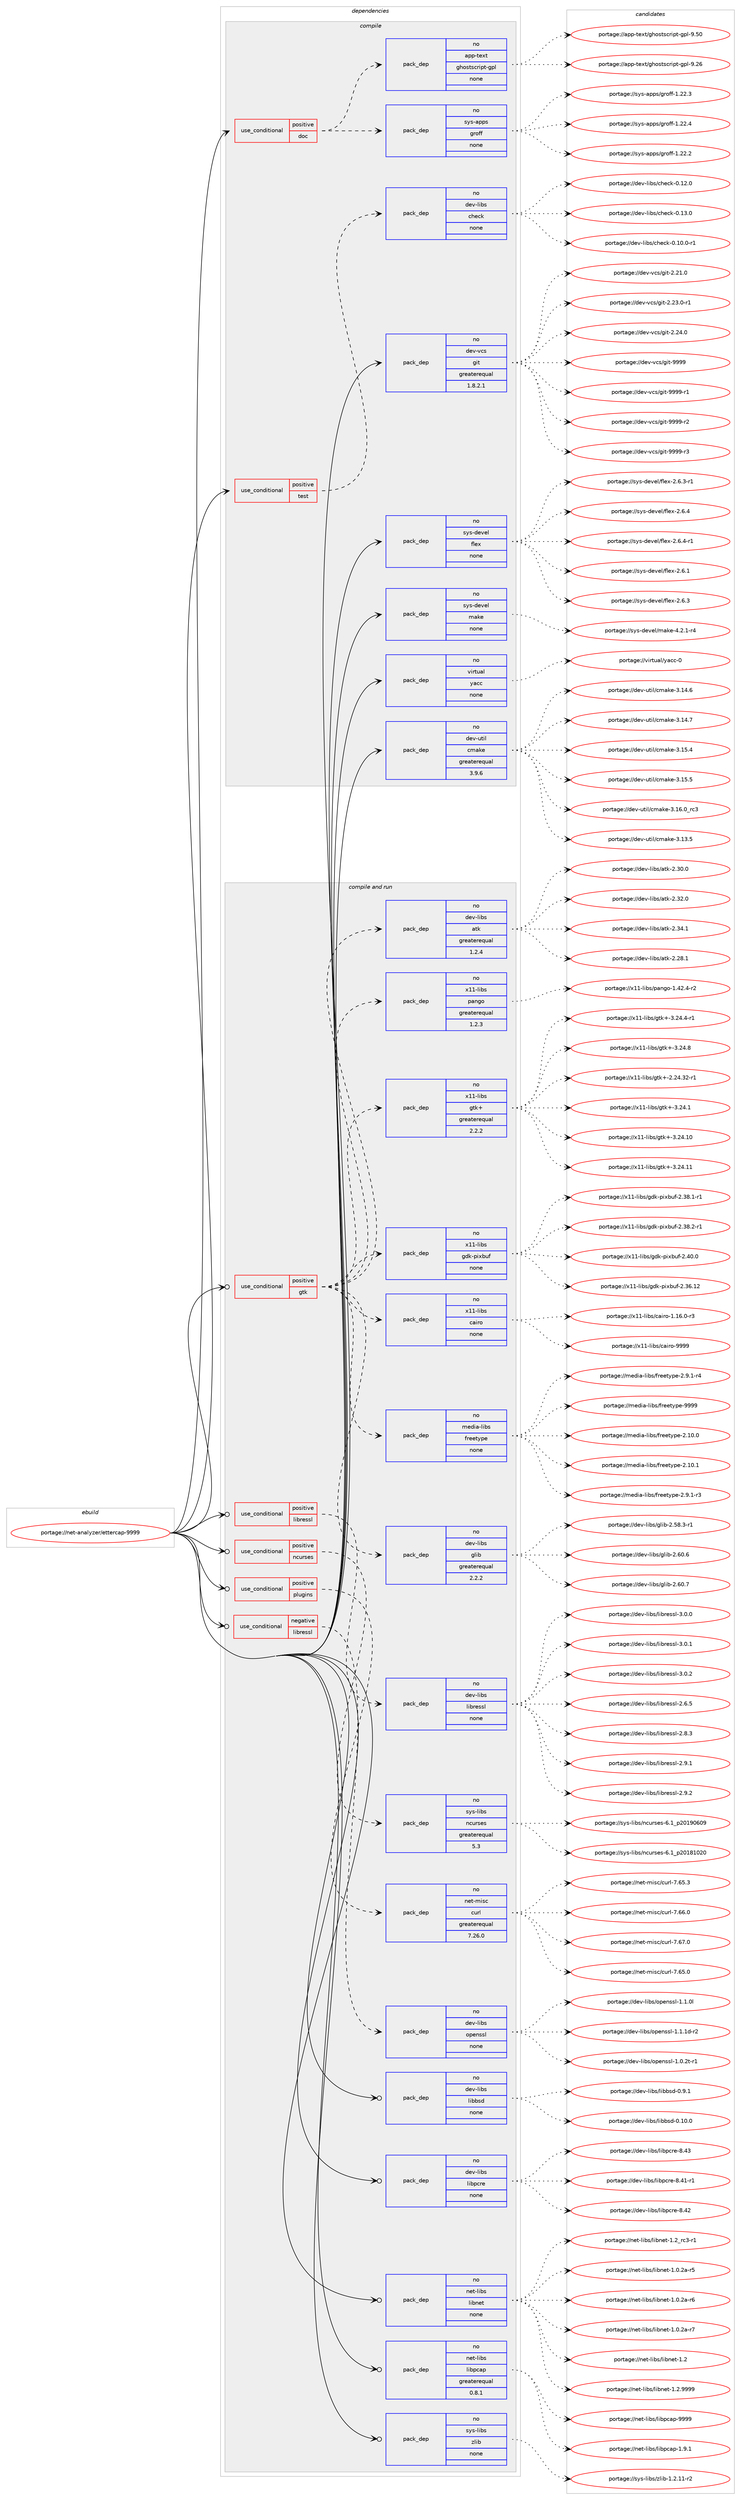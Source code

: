 digraph prolog {

# *************
# Graph options
# *************

newrank=true;
concentrate=true;
compound=true;
graph [rankdir=LR,fontname=Helvetica,fontsize=10,ranksep=1.5];#, ranksep=2.5, nodesep=0.2];
edge  [arrowhead=vee];
node  [fontname=Helvetica,fontsize=10];

# **********
# The ebuild
# **********

subgraph cluster_leftcol {
color=gray;
rank=same;
label=<<i>ebuild</i>>;
id [label="portage://net-analyzer/ettercap-9999", color=red, width=4, href="../net-analyzer/ettercap-9999.svg"];
}

# ****************
# The dependencies
# ****************

subgraph cluster_midcol {
color=gray;
label=<<i>dependencies</i>>;
subgraph cluster_compile {
fillcolor="#eeeeee";
style=filled;
label=<<i>compile</i>>;
subgraph cond86018 {
dependency344935 [label=<<TABLE BORDER="0" CELLBORDER="1" CELLSPACING="0" CELLPADDING="4"><TR><TD ROWSPAN="3" CELLPADDING="10">use_conditional</TD></TR><TR><TD>positive</TD></TR><TR><TD>doc</TD></TR></TABLE>>, shape=none, color=red];
subgraph pack253269 {
dependency344936 [label=<<TABLE BORDER="0" CELLBORDER="1" CELLSPACING="0" CELLPADDING="4" WIDTH="220"><TR><TD ROWSPAN="6" CELLPADDING="30">pack_dep</TD></TR><TR><TD WIDTH="110">no</TD></TR><TR><TD>app-text</TD></TR><TR><TD>ghostscript-gpl</TD></TR><TR><TD>none</TD></TR><TR><TD></TD></TR></TABLE>>, shape=none, color=blue];
}
dependency344935:e -> dependency344936:w [weight=20,style="dashed",arrowhead="vee"];
subgraph pack253270 {
dependency344937 [label=<<TABLE BORDER="0" CELLBORDER="1" CELLSPACING="0" CELLPADDING="4" WIDTH="220"><TR><TD ROWSPAN="6" CELLPADDING="30">pack_dep</TD></TR><TR><TD WIDTH="110">no</TD></TR><TR><TD>sys-apps</TD></TR><TR><TD>groff</TD></TR><TR><TD>none</TD></TR><TR><TD></TD></TR></TABLE>>, shape=none, color=blue];
}
dependency344935:e -> dependency344937:w [weight=20,style="dashed",arrowhead="vee"];
}
id:e -> dependency344935:w [weight=20,style="solid",arrowhead="vee"];
subgraph cond86019 {
dependency344938 [label=<<TABLE BORDER="0" CELLBORDER="1" CELLSPACING="0" CELLPADDING="4"><TR><TD ROWSPAN="3" CELLPADDING="10">use_conditional</TD></TR><TR><TD>positive</TD></TR><TR><TD>test</TD></TR></TABLE>>, shape=none, color=red];
subgraph pack253271 {
dependency344939 [label=<<TABLE BORDER="0" CELLBORDER="1" CELLSPACING="0" CELLPADDING="4" WIDTH="220"><TR><TD ROWSPAN="6" CELLPADDING="30">pack_dep</TD></TR><TR><TD WIDTH="110">no</TD></TR><TR><TD>dev-libs</TD></TR><TR><TD>check</TD></TR><TR><TD>none</TD></TR><TR><TD></TD></TR></TABLE>>, shape=none, color=blue];
}
dependency344938:e -> dependency344939:w [weight=20,style="dashed",arrowhead="vee"];
}
id:e -> dependency344938:w [weight=20,style="solid",arrowhead="vee"];
subgraph pack253272 {
dependency344940 [label=<<TABLE BORDER="0" CELLBORDER="1" CELLSPACING="0" CELLPADDING="4" WIDTH="220"><TR><TD ROWSPAN="6" CELLPADDING="30">pack_dep</TD></TR><TR><TD WIDTH="110">no</TD></TR><TR><TD>dev-util</TD></TR><TR><TD>cmake</TD></TR><TR><TD>greaterequal</TD></TR><TR><TD>3.9.6</TD></TR></TABLE>>, shape=none, color=blue];
}
id:e -> dependency344940:w [weight=20,style="solid",arrowhead="vee"];
subgraph pack253273 {
dependency344941 [label=<<TABLE BORDER="0" CELLBORDER="1" CELLSPACING="0" CELLPADDING="4" WIDTH="220"><TR><TD ROWSPAN="6" CELLPADDING="30">pack_dep</TD></TR><TR><TD WIDTH="110">no</TD></TR><TR><TD>dev-vcs</TD></TR><TR><TD>git</TD></TR><TR><TD>greaterequal</TD></TR><TR><TD>1.8.2.1</TD></TR></TABLE>>, shape=none, color=blue];
}
id:e -> dependency344941:w [weight=20,style="solid",arrowhead="vee"];
subgraph pack253274 {
dependency344942 [label=<<TABLE BORDER="0" CELLBORDER="1" CELLSPACING="0" CELLPADDING="4" WIDTH="220"><TR><TD ROWSPAN="6" CELLPADDING="30">pack_dep</TD></TR><TR><TD WIDTH="110">no</TD></TR><TR><TD>sys-devel</TD></TR><TR><TD>flex</TD></TR><TR><TD>none</TD></TR><TR><TD></TD></TR></TABLE>>, shape=none, color=blue];
}
id:e -> dependency344942:w [weight=20,style="solid",arrowhead="vee"];
subgraph pack253275 {
dependency344943 [label=<<TABLE BORDER="0" CELLBORDER="1" CELLSPACING="0" CELLPADDING="4" WIDTH="220"><TR><TD ROWSPAN="6" CELLPADDING="30">pack_dep</TD></TR><TR><TD WIDTH="110">no</TD></TR><TR><TD>sys-devel</TD></TR><TR><TD>make</TD></TR><TR><TD>none</TD></TR><TR><TD></TD></TR></TABLE>>, shape=none, color=blue];
}
id:e -> dependency344943:w [weight=20,style="solid",arrowhead="vee"];
subgraph pack253276 {
dependency344944 [label=<<TABLE BORDER="0" CELLBORDER="1" CELLSPACING="0" CELLPADDING="4" WIDTH="220"><TR><TD ROWSPAN="6" CELLPADDING="30">pack_dep</TD></TR><TR><TD WIDTH="110">no</TD></TR><TR><TD>virtual</TD></TR><TR><TD>yacc</TD></TR><TR><TD>none</TD></TR><TR><TD></TD></TR></TABLE>>, shape=none, color=blue];
}
id:e -> dependency344944:w [weight=20,style="solid",arrowhead="vee"];
}
subgraph cluster_compileandrun {
fillcolor="#eeeeee";
style=filled;
label=<<i>compile and run</i>>;
subgraph cond86020 {
dependency344945 [label=<<TABLE BORDER="0" CELLBORDER="1" CELLSPACING="0" CELLPADDING="4"><TR><TD ROWSPAN="3" CELLPADDING="10">use_conditional</TD></TR><TR><TD>negative</TD></TR><TR><TD>libressl</TD></TR></TABLE>>, shape=none, color=red];
subgraph pack253277 {
dependency344946 [label=<<TABLE BORDER="0" CELLBORDER="1" CELLSPACING="0" CELLPADDING="4" WIDTH="220"><TR><TD ROWSPAN="6" CELLPADDING="30">pack_dep</TD></TR><TR><TD WIDTH="110">no</TD></TR><TR><TD>dev-libs</TD></TR><TR><TD>openssl</TD></TR><TR><TD>none</TD></TR><TR><TD></TD></TR></TABLE>>, shape=none, color=blue];
}
dependency344945:e -> dependency344946:w [weight=20,style="dashed",arrowhead="vee"];
}
id:e -> dependency344945:w [weight=20,style="solid",arrowhead="odotvee"];
subgraph cond86021 {
dependency344947 [label=<<TABLE BORDER="0" CELLBORDER="1" CELLSPACING="0" CELLPADDING="4"><TR><TD ROWSPAN="3" CELLPADDING="10">use_conditional</TD></TR><TR><TD>positive</TD></TR><TR><TD>gtk</TD></TR></TABLE>>, shape=none, color=red];
subgraph pack253278 {
dependency344948 [label=<<TABLE BORDER="0" CELLBORDER="1" CELLSPACING="0" CELLPADDING="4" WIDTH="220"><TR><TD ROWSPAN="6" CELLPADDING="30">pack_dep</TD></TR><TR><TD WIDTH="110">no</TD></TR><TR><TD>dev-libs</TD></TR><TR><TD>atk</TD></TR><TR><TD>greaterequal</TD></TR><TR><TD>1.2.4</TD></TR></TABLE>>, shape=none, color=blue];
}
dependency344947:e -> dependency344948:w [weight=20,style="dashed",arrowhead="vee"];
subgraph pack253279 {
dependency344949 [label=<<TABLE BORDER="0" CELLBORDER="1" CELLSPACING="0" CELLPADDING="4" WIDTH="220"><TR><TD ROWSPAN="6" CELLPADDING="30">pack_dep</TD></TR><TR><TD WIDTH="110">no</TD></TR><TR><TD>dev-libs</TD></TR><TR><TD>glib</TD></TR><TR><TD>greaterequal</TD></TR><TR><TD>2.2.2</TD></TR></TABLE>>, shape=none, color=blue];
}
dependency344947:e -> dependency344949:w [weight=20,style="dashed",arrowhead="vee"];
subgraph pack253280 {
dependency344950 [label=<<TABLE BORDER="0" CELLBORDER="1" CELLSPACING="0" CELLPADDING="4" WIDTH="220"><TR><TD ROWSPAN="6" CELLPADDING="30">pack_dep</TD></TR><TR><TD WIDTH="110">no</TD></TR><TR><TD>media-libs</TD></TR><TR><TD>freetype</TD></TR><TR><TD>none</TD></TR><TR><TD></TD></TR></TABLE>>, shape=none, color=blue];
}
dependency344947:e -> dependency344950:w [weight=20,style="dashed",arrowhead="vee"];
subgraph pack253281 {
dependency344951 [label=<<TABLE BORDER="0" CELLBORDER="1" CELLSPACING="0" CELLPADDING="4" WIDTH="220"><TR><TD ROWSPAN="6" CELLPADDING="30">pack_dep</TD></TR><TR><TD WIDTH="110">no</TD></TR><TR><TD>x11-libs</TD></TR><TR><TD>cairo</TD></TR><TR><TD>none</TD></TR><TR><TD></TD></TR></TABLE>>, shape=none, color=blue];
}
dependency344947:e -> dependency344951:w [weight=20,style="dashed",arrowhead="vee"];
subgraph pack253282 {
dependency344952 [label=<<TABLE BORDER="0" CELLBORDER="1" CELLSPACING="0" CELLPADDING="4" WIDTH="220"><TR><TD ROWSPAN="6" CELLPADDING="30">pack_dep</TD></TR><TR><TD WIDTH="110">no</TD></TR><TR><TD>x11-libs</TD></TR><TR><TD>gdk-pixbuf</TD></TR><TR><TD>none</TD></TR><TR><TD></TD></TR></TABLE>>, shape=none, color=blue];
}
dependency344947:e -> dependency344952:w [weight=20,style="dashed",arrowhead="vee"];
subgraph pack253283 {
dependency344953 [label=<<TABLE BORDER="0" CELLBORDER="1" CELLSPACING="0" CELLPADDING="4" WIDTH="220"><TR><TD ROWSPAN="6" CELLPADDING="30">pack_dep</TD></TR><TR><TD WIDTH="110">no</TD></TR><TR><TD>x11-libs</TD></TR><TR><TD>gtk+</TD></TR><TR><TD>greaterequal</TD></TR><TR><TD>2.2.2</TD></TR></TABLE>>, shape=none, color=blue];
}
dependency344947:e -> dependency344953:w [weight=20,style="dashed",arrowhead="vee"];
subgraph pack253284 {
dependency344954 [label=<<TABLE BORDER="0" CELLBORDER="1" CELLSPACING="0" CELLPADDING="4" WIDTH="220"><TR><TD ROWSPAN="6" CELLPADDING="30">pack_dep</TD></TR><TR><TD WIDTH="110">no</TD></TR><TR><TD>x11-libs</TD></TR><TR><TD>pango</TD></TR><TR><TD>greaterequal</TD></TR><TR><TD>1.2.3</TD></TR></TABLE>>, shape=none, color=blue];
}
dependency344947:e -> dependency344954:w [weight=20,style="dashed",arrowhead="vee"];
}
id:e -> dependency344947:w [weight=20,style="solid",arrowhead="odotvee"];
subgraph cond86022 {
dependency344955 [label=<<TABLE BORDER="0" CELLBORDER="1" CELLSPACING="0" CELLPADDING="4"><TR><TD ROWSPAN="3" CELLPADDING="10">use_conditional</TD></TR><TR><TD>positive</TD></TR><TR><TD>libressl</TD></TR></TABLE>>, shape=none, color=red];
subgraph pack253285 {
dependency344956 [label=<<TABLE BORDER="0" CELLBORDER="1" CELLSPACING="0" CELLPADDING="4" WIDTH="220"><TR><TD ROWSPAN="6" CELLPADDING="30">pack_dep</TD></TR><TR><TD WIDTH="110">no</TD></TR><TR><TD>dev-libs</TD></TR><TR><TD>libressl</TD></TR><TR><TD>none</TD></TR><TR><TD></TD></TR></TABLE>>, shape=none, color=blue];
}
dependency344955:e -> dependency344956:w [weight=20,style="dashed",arrowhead="vee"];
}
id:e -> dependency344955:w [weight=20,style="solid",arrowhead="odotvee"];
subgraph cond86023 {
dependency344957 [label=<<TABLE BORDER="0" CELLBORDER="1" CELLSPACING="0" CELLPADDING="4"><TR><TD ROWSPAN="3" CELLPADDING="10">use_conditional</TD></TR><TR><TD>positive</TD></TR><TR><TD>ncurses</TD></TR></TABLE>>, shape=none, color=red];
subgraph pack253286 {
dependency344958 [label=<<TABLE BORDER="0" CELLBORDER="1" CELLSPACING="0" CELLPADDING="4" WIDTH="220"><TR><TD ROWSPAN="6" CELLPADDING="30">pack_dep</TD></TR><TR><TD WIDTH="110">no</TD></TR><TR><TD>sys-libs</TD></TR><TR><TD>ncurses</TD></TR><TR><TD>greaterequal</TD></TR><TR><TD>5.3</TD></TR></TABLE>>, shape=none, color=blue];
}
dependency344957:e -> dependency344958:w [weight=20,style="dashed",arrowhead="vee"];
}
id:e -> dependency344957:w [weight=20,style="solid",arrowhead="odotvee"];
subgraph cond86024 {
dependency344959 [label=<<TABLE BORDER="0" CELLBORDER="1" CELLSPACING="0" CELLPADDING="4"><TR><TD ROWSPAN="3" CELLPADDING="10">use_conditional</TD></TR><TR><TD>positive</TD></TR><TR><TD>plugins</TD></TR></TABLE>>, shape=none, color=red];
subgraph pack253287 {
dependency344960 [label=<<TABLE BORDER="0" CELLBORDER="1" CELLSPACING="0" CELLPADDING="4" WIDTH="220"><TR><TD ROWSPAN="6" CELLPADDING="30">pack_dep</TD></TR><TR><TD WIDTH="110">no</TD></TR><TR><TD>net-misc</TD></TR><TR><TD>curl</TD></TR><TR><TD>greaterequal</TD></TR><TR><TD>7.26.0</TD></TR></TABLE>>, shape=none, color=blue];
}
dependency344959:e -> dependency344960:w [weight=20,style="dashed",arrowhead="vee"];
}
id:e -> dependency344959:w [weight=20,style="solid",arrowhead="odotvee"];
subgraph pack253288 {
dependency344961 [label=<<TABLE BORDER="0" CELLBORDER="1" CELLSPACING="0" CELLPADDING="4" WIDTH="220"><TR><TD ROWSPAN="6" CELLPADDING="30">pack_dep</TD></TR><TR><TD WIDTH="110">no</TD></TR><TR><TD>dev-libs</TD></TR><TR><TD>libbsd</TD></TR><TR><TD>none</TD></TR><TR><TD></TD></TR></TABLE>>, shape=none, color=blue];
}
id:e -> dependency344961:w [weight=20,style="solid",arrowhead="odotvee"];
subgraph pack253289 {
dependency344962 [label=<<TABLE BORDER="0" CELLBORDER="1" CELLSPACING="0" CELLPADDING="4" WIDTH="220"><TR><TD ROWSPAN="6" CELLPADDING="30">pack_dep</TD></TR><TR><TD WIDTH="110">no</TD></TR><TR><TD>dev-libs</TD></TR><TR><TD>libpcre</TD></TR><TR><TD>none</TD></TR><TR><TD></TD></TR></TABLE>>, shape=none, color=blue];
}
id:e -> dependency344962:w [weight=20,style="solid",arrowhead="odotvee"];
subgraph pack253290 {
dependency344963 [label=<<TABLE BORDER="0" CELLBORDER="1" CELLSPACING="0" CELLPADDING="4" WIDTH="220"><TR><TD ROWSPAN="6" CELLPADDING="30">pack_dep</TD></TR><TR><TD WIDTH="110">no</TD></TR><TR><TD>net-libs</TD></TR><TR><TD>libnet</TD></TR><TR><TD>none</TD></TR><TR><TD></TD></TR></TABLE>>, shape=none, color=blue];
}
id:e -> dependency344963:w [weight=20,style="solid",arrowhead="odotvee"];
subgraph pack253291 {
dependency344964 [label=<<TABLE BORDER="0" CELLBORDER="1" CELLSPACING="0" CELLPADDING="4" WIDTH="220"><TR><TD ROWSPAN="6" CELLPADDING="30">pack_dep</TD></TR><TR><TD WIDTH="110">no</TD></TR><TR><TD>net-libs</TD></TR><TR><TD>libpcap</TD></TR><TR><TD>greaterequal</TD></TR><TR><TD>0.8.1</TD></TR></TABLE>>, shape=none, color=blue];
}
id:e -> dependency344964:w [weight=20,style="solid",arrowhead="odotvee"];
subgraph pack253292 {
dependency344965 [label=<<TABLE BORDER="0" CELLBORDER="1" CELLSPACING="0" CELLPADDING="4" WIDTH="220"><TR><TD ROWSPAN="6" CELLPADDING="30">pack_dep</TD></TR><TR><TD WIDTH="110">no</TD></TR><TR><TD>sys-libs</TD></TR><TR><TD>zlib</TD></TR><TR><TD>none</TD></TR><TR><TD></TD></TR></TABLE>>, shape=none, color=blue];
}
id:e -> dependency344965:w [weight=20,style="solid",arrowhead="odotvee"];
}
subgraph cluster_run {
fillcolor="#eeeeee";
style=filled;
label=<<i>run</i>>;
}
}

# **************
# The candidates
# **************

subgraph cluster_choices {
rank=same;
color=gray;
label=<<i>candidates</i>>;

subgraph choice253269 {
color=black;
nodesep=1;
choiceportage97112112451161011201164710310411111511611599114105112116451031121084557465054 [label="portage://app-text/ghostscript-gpl-9.26", color=red, width=4,href="../app-text/ghostscript-gpl-9.26.svg"];
choiceportage97112112451161011201164710310411111511611599114105112116451031121084557465348 [label="portage://app-text/ghostscript-gpl-9.50", color=red, width=4,href="../app-text/ghostscript-gpl-9.50.svg"];
dependency344936:e -> choiceportage97112112451161011201164710310411111511611599114105112116451031121084557465054:w [style=dotted,weight="100"];
dependency344936:e -> choiceportage97112112451161011201164710310411111511611599114105112116451031121084557465348:w [style=dotted,weight="100"];
}
subgraph choice253270 {
color=black;
nodesep=1;
choiceportage11512111545971121121154710311411110210245494650504650 [label="portage://sys-apps/groff-1.22.2", color=red, width=4,href="../sys-apps/groff-1.22.2.svg"];
choiceportage11512111545971121121154710311411110210245494650504651 [label="portage://sys-apps/groff-1.22.3", color=red, width=4,href="../sys-apps/groff-1.22.3.svg"];
choiceportage11512111545971121121154710311411110210245494650504652 [label="portage://sys-apps/groff-1.22.4", color=red, width=4,href="../sys-apps/groff-1.22.4.svg"];
dependency344937:e -> choiceportage11512111545971121121154710311411110210245494650504650:w [style=dotted,weight="100"];
dependency344937:e -> choiceportage11512111545971121121154710311411110210245494650504651:w [style=dotted,weight="100"];
dependency344937:e -> choiceportage11512111545971121121154710311411110210245494650504652:w [style=dotted,weight="100"];
}
subgraph choice253271 {
color=black;
nodesep=1;
choiceportage1001011184510810598115479910410199107454846494846484511449 [label="portage://dev-libs/check-0.10.0-r1", color=red, width=4,href="../dev-libs/check-0.10.0-r1.svg"];
choiceportage100101118451081059811547991041019910745484649504648 [label="portage://dev-libs/check-0.12.0", color=red, width=4,href="../dev-libs/check-0.12.0.svg"];
choiceportage100101118451081059811547991041019910745484649514648 [label="portage://dev-libs/check-0.13.0", color=red, width=4,href="../dev-libs/check-0.13.0.svg"];
dependency344939:e -> choiceportage1001011184510810598115479910410199107454846494846484511449:w [style=dotted,weight="100"];
dependency344939:e -> choiceportage100101118451081059811547991041019910745484649504648:w [style=dotted,weight="100"];
dependency344939:e -> choiceportage100101118451081059811547991041019910745484649514648:w [style=dotted,weight="100"];
}
subgraph choice253272 {
color=black;
nodesep=1;
choiceportage1001011184511711610510847991099710710145514649514653 [label="portage://dev-util/cmake-3.13.5", color=red, width=4,href="../dev-util/cmake-3.13.5.svg"];
choiceportage1001011184511711610510847991099710710145514649524654 [label="portage://dev-util/cmake-3.14.6", color=red, width=4,href="../dev-util/cmake-3.14.6.svg"];
choiceportage1001011184511711610510847991099710710145514649524655 [label="portage://dev-util/cmake-3.14.7", color=red, width=4,href="../dev-util/cmake-3.14.7.svg"];
choiceportage1001011184511711610510847991099710710145514649534652 [label="portage://dev-util/cmake-3.15.4", color=red, width=4,href="../dev-util/cmake-3.15.4.svg"];
choiceportage1001011184511711610510847991099710710145514649534653 [label="portage://dev-util/cmake-3.15.5", color=red, width=4,href="../dev-util/cmake-3.15.5.svg"];
choiceportage1001011184511711610510847991099710710145514649544648951149951 [label="portage://dev-util/cmake-3.16.0_rc3", color=red, width=4,href="../dev-util/cmake-3.16.0_rc3.svg"];
dependency344940:e -> choiceportage1001011184511711610510847991099710710145514649514653:w [style=dotted,weight="100"];
dependency344940:e -> choiceportage1001011184511711610510847991099710710145514649524654:w [style=dotted,weight="100"];
dependency344940:e -> choiceportage1001011184511711610510847991099710710145514649524655:w [style=dotted,weight="100"];
dependency344940:e -> choiceportage1001011184511711610510847991099710710145514649534652:w [style=dotted,weight="100"];
dependency344940:e -> choiceportage1001011184511711610510847991099710710145514649534653:w [style=dotted,weight="100"];
dependency344940:e -> choiceportage1001011184511711610510847991099710710145514649544648951149951:w [style=dotted,weight="100"];
}
subgraph choice253273 {
color=black;
nodesep=1;
choiceportage10010111845118991154710310511645504650494648 [label="portage://dev-vcs/git-2.21.0", color=red, width=4,href="../dev-vcs/git-2.21.0.svg"];
choiceportage100101118451189911547103105116455046505146484511449 [label="portage://dev-vcs/git-2.23.0-r1", color=red, width=4,href="../dev-vcs/git-2.23.0-r1.svg"];
choiceportage10010111845118991154710310511645504650524648 [label="portage://dev-vcs/git-2.24.0", color=red, width=4,href="../dev-vcs/git-2.24.0.svg"];
choiceportage1001011184511899115471031051164557575757 [label="portage://dev-vcs/git-9999", color=red, width=4,href="../dev-vcs/git-9999.svg"];
choiceportage10010111845118991154710310511645575757574511449 [label="portage://dev-vcs/git-9999-r1", color=red, width=4,href="../dev-vcs/git-9999-r1.svg"];
choiceportage10010111845118991154710310511645575757574511450 [label="portage://dev-vcs/git-9999-r2", color=red, width=4,href="../dev-vcs/git-9999-r2.svg"];
choiceportage10010111845118991154710310511645575757574511451 [label="portage://dev-vcs/git-9999-r3", color=red, width=4,href="../dev-vcs/git-9999-r3.svg"];
dependency344941:e -> choiceportage10010111845118991154710310511645504650494648:w [style=dotted,weight="100"];
dependency344941:e -> choiceportage100101118451189911547103105116455046505146484511449:w [style=dotted,weight="100"];
dependency344941:e -> choiceportage10010111845118991154710310511645504650524648:w [style=dotted,weight="100"];
dependency344941:e -> choiceportage1001011184511899115471031051164557575757:w [style=dotted,weight="100"];
dependency344941:e -> choiceportage10010111845118991154710310511645575757574511449:w [style=dotted,weight="100"];
dependency344941:e -> choiceportage10010111845118991154710310511645575757574511450:w [style=dotted,weight="100"];
dependency344941:e -> choiceportage10010111845118991154710310511645575757574511451:w [style=dotted,weight="100"];
}
subgraph choice253274 {
color=black;
nodesep=1;
choiceportage1151211154510010111810110847102108101120455046544649 [label="portage://sys-devel/flex-2.6.1", color=red, width=4,href="../sys-devel/flex-2.6.1.svg"];
choiceportage1151211154510010111810110847102108101120455046544651 [label="portage://sys-devel/flex-2.6.3", color=red, width=4,href="../sys-devel/flex-2.6.3.svg"];
choiceportage11512111545100101118101108471021081011204550465446514511449 [label="portage://sys-devel/flex-2.6.3-r1", color=red, width=4,href="../sys-devel/flex-2.6.3-r1.svg"];
choiceportage1151211154510010111810110847102108101120455046544652 [label="portage://sys-devel/flex-2.6.4", color=red, width=4,href="../sys-devel/flex-2.6.4.svg"];
choiceportage11512111545100101118101108471021081011204550465446524511449 [label="portage://sys-devel/flex-2.6.4-r1", color=red, width=4,href="../sys-devel/flex-2.6.4-r1.svg"];
dependency344942:e -> choiceportage1151211154510010111810110847102108101120455046544649:w [style=dotted,weight="100"];
dependency344942:e -> choiceportage1151211154510010111810110847102108101120455046544651:w [style=dotted,weight="100"];
dependency344942:e -> choiceportage11512111545100101118101108471021081011204550465446514511449:w [style=dotted,weight="100"];
dependency344942:e -> choiceportage1151211154510010111810110847102108101120455046544652:w [style=dotted,weight="100"];
dependency344942:e -> choiceportage11512111545100101118101108471021081011204550465446524511449:w [style=dotted,weight="100"];
}
subgraph choice253275 {
color=black;
nodesep=1;
choiceportage1151211154510010111810110847109971071014552465046494511452 [label="portage://sys-devel/make-4.2.1-r4", color=red, width=4,href="../sys-devel/make-4.2.1-r4.svg"];
dependency344943:e -> choiceportage1151211154510010111810110847109971071014552465046494511452:w [style=dotted,weight="100"];
}
subgraph choice253276 {
color=black;
nodesep=1;
choiceportage11810511411611797108471219799994548 [label="portage://virtual/yacc-0", color=red, width=4,href="../virtual/yacc-0.svg"];
dependency344944:e -> choiceportage11810511411611797108471219799994548:w [style=dotted,weight="100"];
}
subgraph choice253277 {
color=black;
nodesep=1;
choiceportage1001011184510810598115471111121011101151151084549464846501164511449 [label="portage://dev-libs/openssl-1.0.2t-r1", color=red, width=4,href="../dev-libs/openssl-1.0.2t-r1.svg"];
choiceportage100101118451081059811547111112101110115115108454946494648108 [label="portage://dev-libs/openssl-1.1.0l", color=red, width=4,href="../dev-libs/openssl-1.1.0l.svg"];
choiceportage1001011184510810598115471111121011101151151084549464946491004511450 [label="portage://dev-libs/openssl-1.1.1d-r2", color=red, width=4,href="../dev-libs/openssl-1.1.1d-r2.svg"];
dependency344946:e -> choiceportage1001011184510810598115471111121011101151151084549464846501164511449:w [style=dotted,weight="100"];
dependency344946:e -> choiceportage100101118451081059811547111112101110115115108454946494648108:w [style=dotted,weight="100"];
dependency344946:e -> choiceportage1001011184510810598115471111121011101151151084549464946491004511450:w [style=dotted,weight="100"];
}
subgraph choice253278 {
color=black;
nodesep=1;
choiceportage1001011184510810598115479711610745504650564649 [label="portage://dev-libs/atk-2.28.1", color=red, width=4,href="../dev-libs/atk-2.28.1.svg"];
choiceportage1001011184510810598115479711610745504651484648 [label="portage://dev-libs/atk-2.30.0", color=red, width=4,href="../dev-libs/atk-2.30.0.svg"];
choiceportage1001011184510810598115479711610745504651504648 [label="portage://dev-libs/atk-2.32.0", color=red, width=4,href="../dev-libs/atk-2.32.0.svg"];
choiceportage1001011184510810598115479711610745504651524649 [label="portage://dev-libs/atk-2.34.1", color=red, width=4,href="../dev-libs/atk-2.34.1.svg"];
dependency344948:e -> choiceportage1001011184510810598115479711610745504650564649:w [style=dotted,weight="100"];
dependency344948:e -> choiceportage1001011184510810598115479711610745504651484648:w [style=dotted,weight="100"];
dependency344948:e -> choiceportage1001011184510810598115479711610745504651504648:w [style=dotted,weight="100"];
dependency344948:e -> choiceportage1001011184510810598115479711610745504651524649:w [style=dotted,weight="100"];
}
subgraph choice253279 {
color=black;
nodesep=1;
choiceportage10010111845108105981154710310810598455046535646514511449 [label="portage://dev-libs/glib-2.58.3-r1", color=red, width=4,href="../dev-libs/glib-2.58.3-r1.svg"];
choiceportage1001011184510810598115471031081059845504654484654 [label="portage://dev-libs/glib-2.60.6", color=red, width=4,href="../dev-libs/glib-2.60.6.svg"];
choiceportage1001011184510810598115471031081059845504654484655 [label="portage://dev-libs/glib-2.60.7", color=red, width=4,href="../dev-libs/glib-2.60.7.svg"];
dependency344949:e -> choiceportage10010111845108105981154710310810598455046535646514511449:w [style=dotted,weight="100"];
dependency344949:e -> choiceportage1001011184510810598115471031081059845504654484654:w [style=dotted,weight="100"];
dependency344949:e -> choiceportage1001011184510810598115471031081059845504654484655:w [style=dotted,weight="100"];
}
subgraph choice253280 {
color=black;
nodesep=1;
choiceportage1091011001059745108105981154710211410110111612111210145504649484648 [label="portage://media-libs/freetype-2.10.0", color=red, width=4,href="../media-libs/freetype-2.10.0.svg"];
choiceportage1091011001059745108105981154710211410110111612111210145504649484649 [label="portage://media-libs/freetype-2.10.1", color=red, width=4,href="../media-libs/freetype-2.10.1.svg"];
choiceportage109101100105974510810598115471021141011011161211121014550465746494511451 [label="portage://media-libs/freetype-2.9.1-r3", color=red, width=4,href="../media-libs/freetype-2.9.1-r3.svg"];
choiceportage109101100105974510810598115471021141011011161211121014550465746494511452 [label="portage://media-libs/freetype-2.9.1-r4", color=red, width=4,href="../media-libs/freetype-2.9.1-r4.svg"];
choiceportage109101100105974510810598115471021141011011161211121014557575757 [label="portage://media-libs/freetype-9999", color=red, width=4,href="../media-libs/freetype-9999.svg"];
dependency344950:e -> choiceportage1091011001059745108105981154710211410110111612111210145504649484648:w [style=dotted,weight="100"];
dependency344950:e -> choiceportage1091011001059745108105981154710211410110111612111210145504649484649:w [style=dotted,weight="100"];
dependency344950:e -> choiceportage109101100105974510810598115471021141011011161211121014550465746494511451:w [style=dotted,weight="100"];
dependency344950:e -> choiceportage109101100105974510810598115471021141011011161211121014550465746494511452:w [style=dotted,weight="100"];
dependency344950:e -> choiceportage109101100105974510810598115471021141011011161211121014557575757:w [style=dotted,weight="100"];
}
subgraph choice253281 {
color=black;
nodesep=1;
choiceportage12049494510810598115479997105114111454946495446484511451 [label="portage://x11-libs/cairo-1.16.0-r3", color=red, width=4,href="../x11-libs/cairo-1.16.0-r3.svg"];
choiceportage120494945108105981154799971051141114557575757 [label="portage://x11-libs/cairo-9999", color=red, width=4,href="../x11-libs/cairo-9999.svg"];
dependency344951:e -> choiceportage12049494510810598115479997105114111454946495446484511451:w [style=dotted,weight="100"];
dependency344951:e -> choiceportage120494945108105981154799971051141114557575757:w [style=dotted,weight="100"];
}
subgraph choice253282 {
color=black;
nodesep=1;
choiceportage120494945108105981154710310010745112105120981171024550465154464950 [label="portage://x11-libs/gdk-pixbuf-2.36.12", color=red, width=4,href="../x11-libs/gdk-pixbuf-2.36.12.svg"];
choiceportage12049494510810598115471031001074511210512098117102455046515646494511449 [label="portage://x11-libs/gdk-pixbuf-2.38.1-r1", color=red, width=4,href="../x11-libs/gdk-pixbuf-2.38.1-r1.svg"];
choiceportage12049494510810598115471031001074511210512098117102455046515646504511449 [label="portage://x11-libs/gdk-pixbuf-2.38.2-r1", color=red, width=4,href="../x11-libs/gdk-pixbuf-2.38.2-r1.svg"];
choiceportage1204949451081059811547103100107451121051209811710245504652484648 [label="portage://x11-libs/gdk-pixbuf-2.40.0", color=red, width=4,href="../x11-libs/gdk-pixbuf-2.40.0.svg"];
dependency344952:e -> choiceportage120494945108105981154710310010745112105120981171024550465154464950:w [style=dotted,weight="100"];
dependency344952:e -> choiceportage12049494510810598115471031001074511210512098117102455046515646494511449:w [style=dotted,weight="100"];
dependency344952:e -> choiceportage12049494510810598115471031001074511210512098117102455046515646504511449:w [style=dotted,weight="100"];
dependency344952:e -> choiceportage1204949451081059811547103100107451121051209811710245504652484648:w [style=dotted,weight="100"];
}
subgraph choice253283 {
color=black;
nodesep=1;
choiceportage12049494510810598115471031161074345504650524651504511449 [label="portage://x11-libs/gtk+-2.24.32-r1", color=red, width=4,href="../x11-libs/gtk+-2.24.32-r1.svg"];
choiceportage12049494510810598115471031161074345514650524649 [label="portage://x11-libs/gtk+-3.24.1", color=red, width=4,href="../x11-libs/gtk+-3.24.1.svg"];
choiceportage1204949451081059811547103116107434551465052464948 [label="portage://x11-libs/gtk+-3.24.10", color=red, width=4,href="../x11-libs/gtk+-3.24.10.svg"];
choiceportage1204949451081059811547103116107434551465052464949 [label="portage://x11-libs/gtk+-3.24.11", color=red, width=4,href="../x11-libs/gtk+-3.24.11.svg"];
choiceportage120494945108105981154710311610743455146505246524511449 [label="portage://x11-libs/gtk+-3.24.4-r1", color=red, width=4,href="../x11-libs/gtk+-3.24.4-r1.svg"];
choiceportage12049494510810598115471031161074345514650524656 [label="portage://x11-libs/gtk+-3.24.8", color=red, width=4,href="../x11-libs/gtk+-3.24.8.svg"];
dependency344953:e -> choiceportage12049494510810598115471031161074345504650524651504511449:w [style=dotted,weight="100"];
dependency344953:e -> choiceportage12049494510810598115471031161074345514650524649:w [style=dotted,weight="100"];
dependency344953:e -> choiceportage1204949451081059811547103116107434551465052464948:w [style=dotted,weight="100"];
dependency344953:e -> choiceportage1204949451081059811547103116107434551465052464949:w [style=dotted,weight="100"];
dependency344953:e -> choiceportage120494945108105981154710311610743455146505246524511449:w [style=dotted,weight="100"];
dependency344953:e -> choiceportage12049494510810598115471031161074345514650524656:w [style=dotted,weight="100"];
}
subgraph choice253284 {
color=black;
nodesep=1;
choiceportage120494945108105981154711297110103111454946525046524511450 [label="portage://x11-libs/pango-1.42.4-r2", color=red, width=4,href="../x11-libs/pango-1.42.4-r2.svg"];
dependency344954:e -> choiceportage120494945108105981154711297110103111454946525046524511450:w [style=dotted,weight="100"];
}
subgraph choice253285 {
color=black;
nodesep=1;
choiceportage10010111845108105981154710810598114101115115108455046544653 [label="portage://dev-libs/libressl-2.6.5", color=red, width=4,href="../dev-libs/libressl-2.6.5.svg"];
choiceportage10010111845108105981154710810598114101115115108455046564651 [label="portage://dev-libs/libressl-2.8.3", color=red, width=4,href="../dev-libs/libressl-2.8.3.svg"];
choiceportage10010111845108105981154710810598114101115115108455046574649 [label="portage://dev-libs/libressl-2.9.1", color=red, width=4,href="../dev-libs/libressl-2.9.1.svg"];
choiceportage10010111845108105981154710810598114101115115108455046574650 [label="portage://dev-libs/libressl-2.9.2", color=red, width=4,href="../dev-libs/libressl-2.9.2.svg"];
choiceportage10010111845108105981154710810598114101115115108455146484648 [label="portage://dev-libs/libressl-3.0.0", color=red, width=4,href="../dev-libs/libressl-3.0.0.svg"];
choiceportage10010111845108105981154710810598114101115115108455146484649 [label="portage://dev-libs/libressl-3.0.1", color=red, width=4,href="../dev-libs/libressl-3.0.1.svg"];
choiceportage10010111845108105981154710810598114101115115108455146484650 [label="portage://dev-libs/libressl-3.0.2", color=red, width=4,href="../dev-libs/libressl-3.0.2.svg"];
dependency344956:e -> choiceportage10010111845108105981154710810598114101115115108455046544653:w [style=dotted,weight="100"];
dependency344956:e -> choiceportage10010111845108105981154710810598114101115115108455046564651:w [style=dotted,weight="100"];
dependency344956:e -> choiceportage10010111845108105981154710810598114101115115108455046574649:w [style=dotted,weight="100"];
dependency344956:e -> choiceportage10010111845108105981154710810598114101115115108455046574650:w [style=dotted,weight="100"];
dependency344956:e -> choiceportage10010111845108105981154710810598114101115115108455146484648:w [style=dotted,weight="100"];
dependency344956:e -> choiceportage10010111845108105981154710810598114101115115108455146484649:w [style=dotted,weight="100"];
dependency344956:e -> choiceportage10010111845108105981154710810598114101115115108455146484650:w [style=dotted,weight="100"];
}
subgraph choice253286 {
color=black;
nodesep=1;
choiceportage1151211154510810598115471109911711411510111545544649951125048495649485048 [label="portage://sys-libs/ncurses-6.1_p20181020", color=red, width=4,href="../sys-libs/ncurses-6.1_p20181020.svg"];
choiceportage1151211154510810598115471109911711411510111545544649951125048495748544857 [label="portage://sys-libs/ncurses-6.1_p20190609", color=red, width=4,href="../sys-libs/ncurses-6.1_p20190609.svg"];
dependency344958:e -> choiceportage1151211154510810598115471109911711411510111545544649951125048495649485048:w [style=dotted,weight="100"];
dependency344958:e -> choiceportage1151211154510810598115471109911711411510111545544649951125048495748544857:w [style=dotted,weight="100"];
}
subgraph choice253287 {
color=black;
nodesep=1;
choiceportage1101011164510910511599479911711410845554654534648 [label="portage://net-misc/curl-7.65.0", color=red, width=4,href="../net-misc/curl-7.65.0.svg"];
choiceportage1101011164510910511599479911711410845554654534651 [label="portage://net-misc/curl-7.65.3", color=red, width=4,href="../net-misc/curl-7.65.3.svg"];
choiceportage1101011164510910511599479911711410845554654544648 [label="portage://net-misc/curl-7.66.0", color=red, width=4,href="../net-misc/curl-7.66.0.svg"];
choiceportage1101011164510910511599479911711410845554654554648 [label="portage://net-misc/curl-7.67.0", color=red, width=4,href="../net-misc/curl-7.67.0.svg"];
dependency344960:e -> choiceportage1101011164510910511599479911711410845554654534648:w [style=dotted,weight="100"];
dependency344960:e -> choiceportage1101011164510910511599479911711410845554654534651:w [style=dotted,weight="100"];
dependency344960:e -> choiceportage1101011164510910511599479911711410845554654544648:w [style=dotted,weight="100"];
dependency344960:e -> choiceportage1101011164510910511599479911711410845554654554648:w [style=dotted,weight="100"];
}
subgraph choice253288 {
color=black;
nodesep=1;
choiceportage100101118451081059811547108105989811510045484649484648 [label="portage://dev-libs/libbsd-0.10.0", color=red, width=4,href="../dev-libs/libbsd-0.10.0.svg"];
choiceportage1001011184510810598115471081059898115100454846574649 [label="portage://dev-libs/libbsd-0.9.1", color=red, width=4,href="../dev-libs/libbsd-0.9.1.svg"];
dependency344961:e -> choiceportage100101118451081059811547108105989811510045484649484648:w [style=dotted,weight="100"];
dependency344961:e -> choiceportage1001011184510810598115471081059898115100454846574649:w [style=dotted,weight="100"];
}
subgraph choice253289 {
color=black;
nodesep=1;
choiceportage100101118451081059811547108105981129911410145564652494511449 [label="portage://dev-libs/libpcre-8.41-r1", color=red, width=4,href="../dev-libs/libpcre-8.41-r1.svg"];
choiceportage10010111845108105981154710810598112991141014556465250 [label="portage://dev-libs/libpcre-8.42", color=red, width=4,href="../dev-libs/libpcre-8.42.svg"];
choiceportage10010111845108105981154710810598112991141014556465251 [label="portage://dev-libs/libpcre-8.43", color=red, width=4,href="../dev-libs/libpcre-8.43.svg"];
dependency344962:e -> choiceportage100101118451081059811547108105981129911410145564652494511449:w [style=dotted,weight="100"];
dependency344962:e -> choiceportage10010111845108105981154710810598112991141014556465250:w [style=dotted,weight="100"];
dependency344962:e -> choiceportage10010111845108105981154710810598112991141014556465251:w [style=dotted,weight="100"];
}
subgraph choice253290 {
color=black;
nodesep=1;
choiceportage11010111645108105981154710810598110101116454946484650974511453 [label="portage://net-libs/libnet-1.0.2a-r5", color=red, width=4,href="../net-libs/libnet-1.0.2a-r5.svg"];
choiceportage11010111645108105981154710810598110101116454946484650974511454 [label="portage://net-libs/libnet-1.0.2a-r6", color=red, width=4,href="../net-libs/libnet-1.0.2a-r6.svg"];
choiceportage11010111645108105981154710810598110101116454946484650974511455 [label="portage://net-libs/libnet-1.0.2a-r7", color=red, width=4,href="../net-libs/libnet-1.0.2a-r7.svg"];
choiceportage1101011164510810598115471081059811010111645494650 [label="portage://net-libs/libnet-1.2", color=red, width=4,href="../net-libs/libnet-1.2.svg"];
choiceportage11010111645108105981154710810598110101116454946504657575757 [label="portage://net-libs/libnet-1.2.9999", color=red, width=4,href="../net-libs/libnet-1.2.9999.svg"];
choiceportage11010111645108105981154710810598110101116454946509511499514511449 [label="portage://net-libs/libnet-1.2_rc3-r1", color=red, width=4,href="../net-libs/libnet-1.2_rc3-r1.svg"];
dependency344963:e -> choiceportage11010111645108105981154710810598110101116454946484650974511453:w [style=dotted,weight="100"];
dependency344963:e -> choiceportage11010111645108105981154710810598110101116454946484650974511454:w [style=dotted,weight="100"];
dependency344963:e -> choiceportage11010111645108105981154710810598110101116454946484650974511455:w [style=dotted,weight="100"];
dependency344963:e -> choiceportage1101011164510810598115471081059811010111645494650:w [style=dotted,weight="100"];
dependency344963:e -> choiceportage11010111645108105981154710810598110101116454946504657575757:w [style=dotted,weight="100"];
dependency344963:e -> choiceportage11010111645108105981154710810598110101116454946509511499514511449:w [style=dotted,weight="100"];
}
subgraph choice253291 {
color=black;
nodesep=1;
choiceportage110101116451081059811547108105981129997112454946574649 [label="portage://net-libs/libpcap-1.9.1", color=red, width=4,href="../net-libs/libpcap-1.9.1.svg"];
choiceportage1101011164510810598115471081059811299971124557575757 [label="portage://net-libs/libpcap-9999", color=red, width=4,href="../net-libs/libpcap-9999.svg"];
dependency344964:e -> choiceportage110101116451081059811547108105981129997112454946574649:w [style=dotted,weight="100"];
dependency344964:e -> choiceportage1101011164510810598115471081059811299971124557575757:w [style=dotted,weight="100"];
}
subgraph choice253292 {
color=black;
nodesep=1;
choiceportage11512111545108105981154712210810598454946504649494511450 [label="portage://sys-libs/zlib-1.2.11-r2", color=red, width=4,href="../sys-libs/zlib-1.2.11-r2.svg"];
dependency344965:e -> choiceportage11512111545108105981154712210810598454946504649494511450:w [style=dotted,weight="100"];
}
}

}
